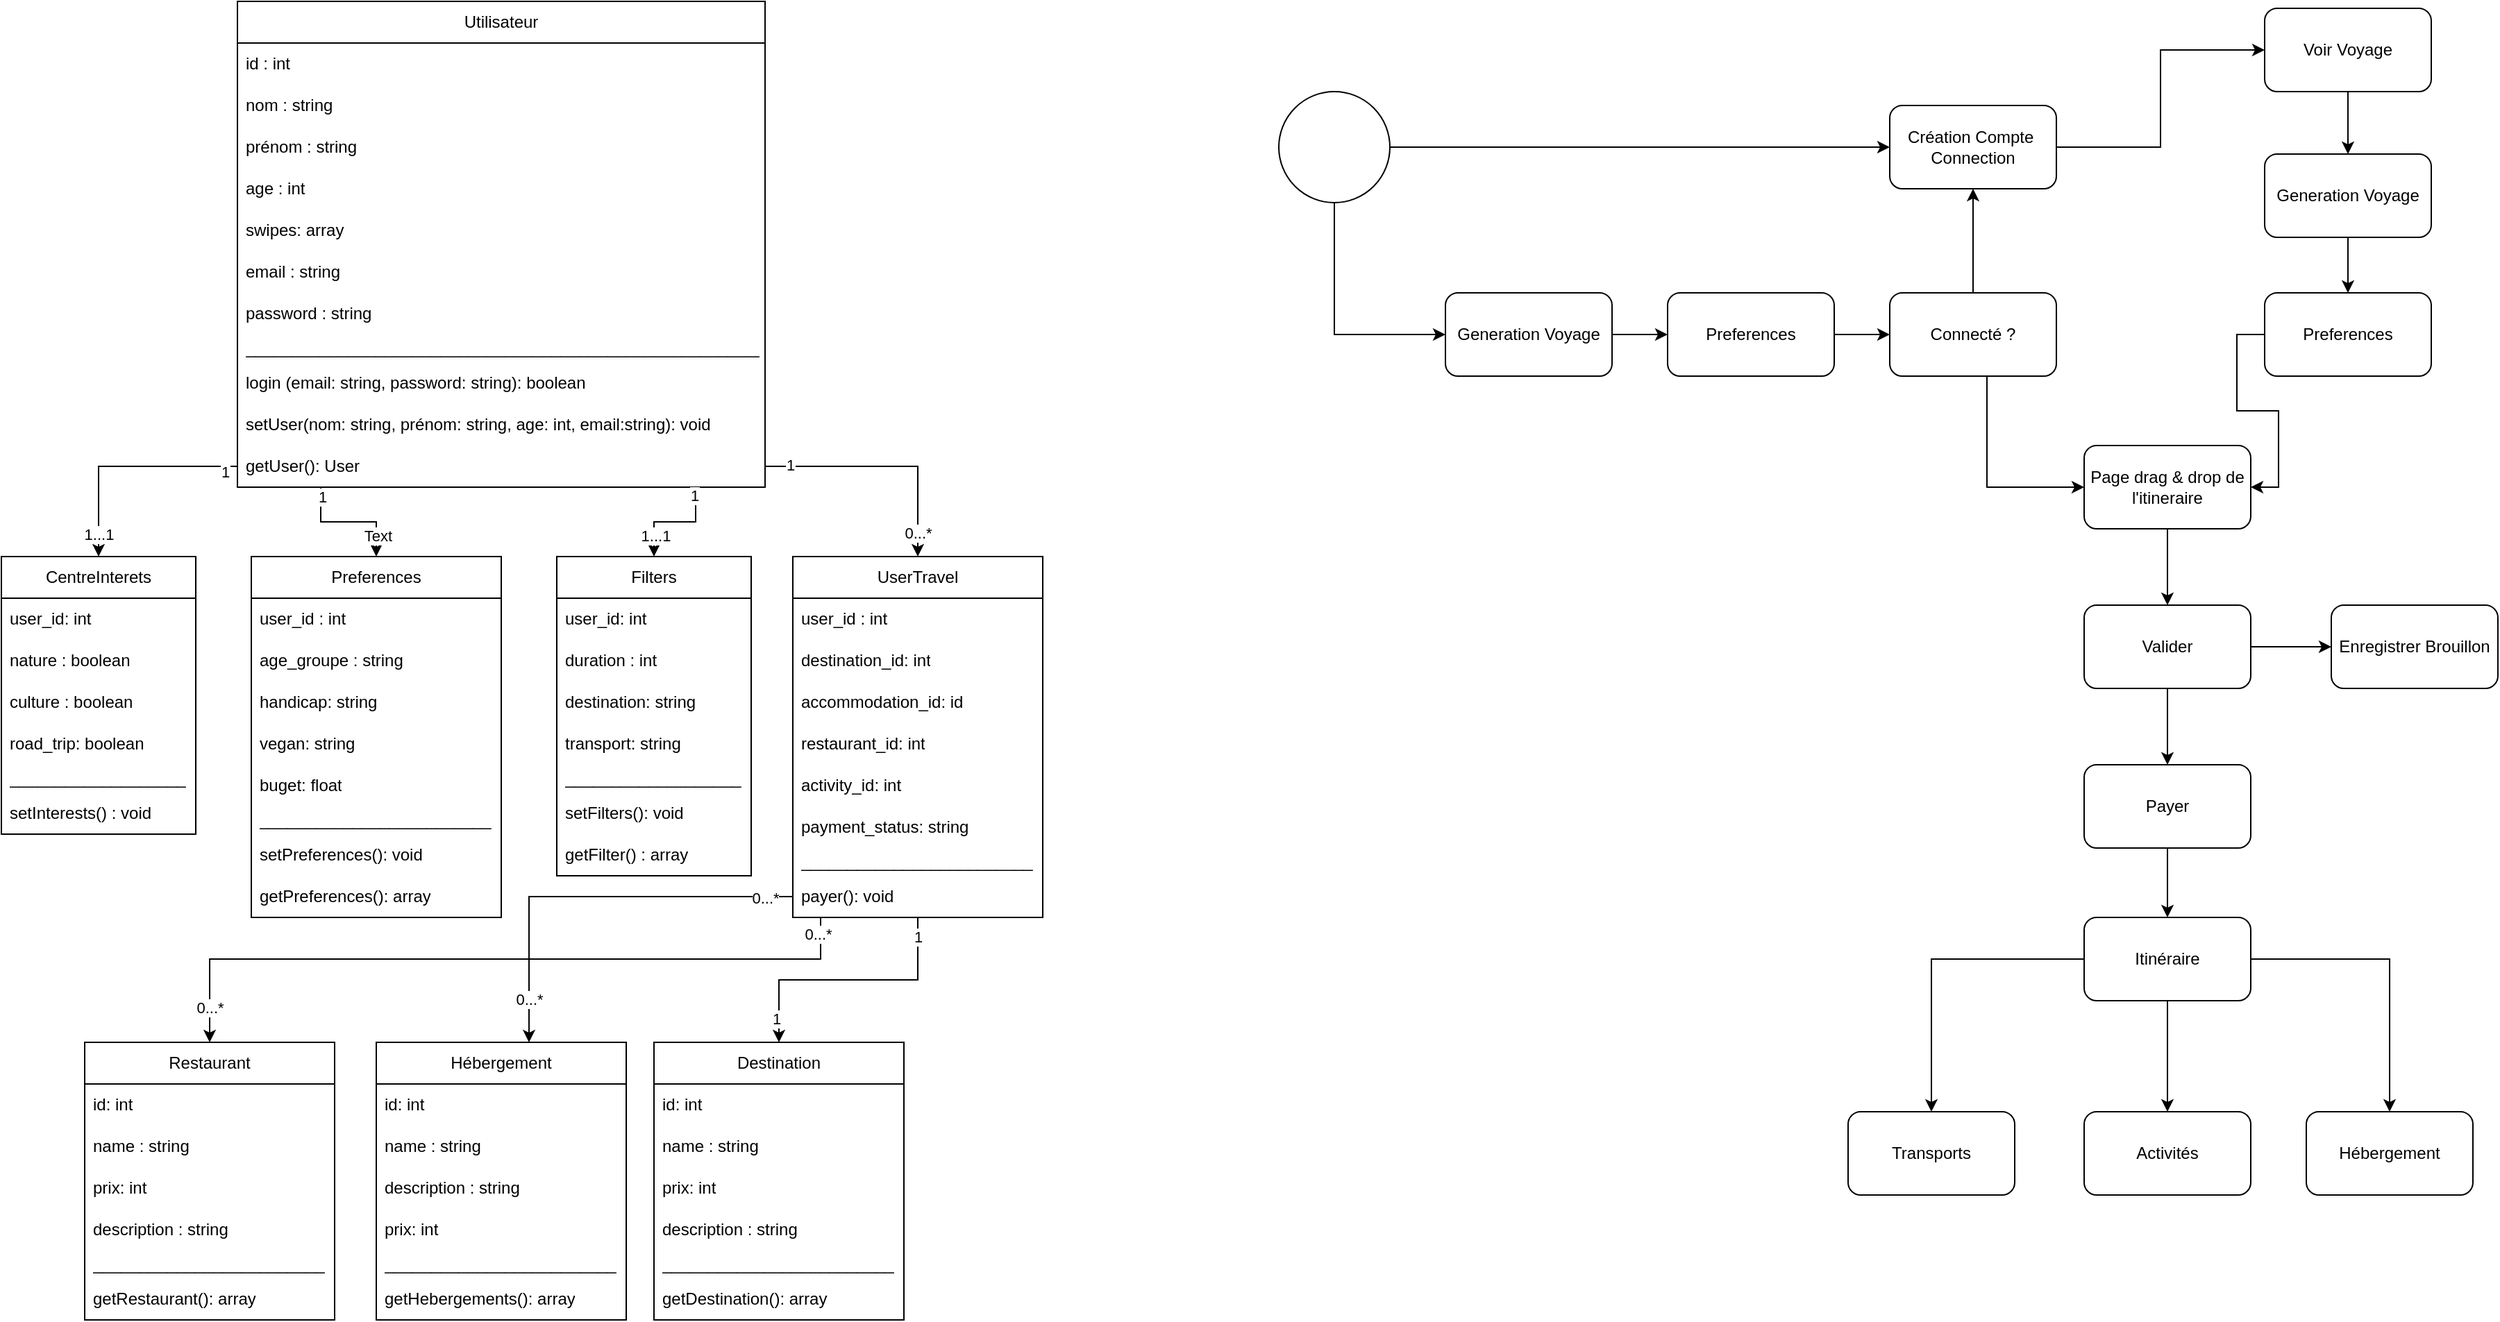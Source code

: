 <mxfile version="24.2.7" type="github">
  <diagram name="Page-1" id="NSXWw4dMk-TTgiilFc9_">
    <mxGraphModel dx="1085" dy="1455" grid="1" gridSize="10" guides="1" tooltips="1" connect="1" arrows="1" fold="1" page="1" pageScale="1" pageWidth="827" pageHeight="1169" math="0" shadow="0">
      <root>
        <mxCell id="0" />
        <mxCell id="1" parent="0" />
        <mxCell id="Ulziz3JBnXMaHyI9gNog-5" value="Utilisateur" style="swimlane;fontStyle=0;childLayout=stackLayout;horizontal=1;startSize=30;horizontalStack=0;resizeParent=1;resizeParentMax=0;resizeLast=0;collapsible=1;marginBottom=0;whiteSpace=wrap;html=1;" vertex="1" parent="1">
          <mxGeometry x="440" y="120" width="380" height="350" as="geometry" />
        </mxCell>
        <mxCell id="Ulziz3JBnXMaHyI9gNog-6" value="id : int" style="text;strokeColor=none;fillColor=none;align=left;verticalAlign=middle;spacingLeft=4;spacingRight=4;overflow=hidden;points=[[0,0.5],[1,0.5]];portConstraint=eastwest;rotatable=0;whiteSpace=wrap;html=1;" vertex="1" parent="Ulziz3JBnXMaHyI9gNog-5">
          <mxGeometry y="30" width="380" height="30" as="geometry" />
        </mxCell>
        <mxCell id="Ulziz3JBnXMaHyI9gNog-7" value="nom : string" style="text;strokeColor=none;fillColor=none;align=left;verticalAlign=middle;spacingLeft=4;spacingRight=4;overflow=hidden;points=[[0,0.5],[1,0.5]];portConstraint=eastwest;rotatable=0;whiteSpace=wrap;html=1;" vertex="1" parent="Ulziz3JBnXMaHyI9gNog-5">
          <mxGeometry y="60" width="380" height="30" as="geometry" />
        </mxCell>
        <mxCell id="Ulziz3JBnXMaHyI9gNog-8" value="prénom : string" style="text;strokeColor=none;fillColor=none;align=left;verticalAlign=middle;spacingLeft=4;spacingRight=4;overflow=hidden;points=[[0,0.5],[1,0.5]];portConstraint=eastwest;rotatable=0;whiteSpace=wrap;html=1;" vertex="1" parent="Ulziz3JBnXMaHyI9gNog-5">
          <mxGeometry y="90" width="380" height="30" as="geometry" />
        </mxCell>
        <mxCell id="Ulziz3JBnXMaHyI9gNog-9" value="age : int" style="text;strokeColor=none;fillColor=none;align=left;verticalAlign=middle;spacingLeft=4;spacingRight=4;overflow=hidden;points=[[0,0.5],[1,0.5]];portConstraint=eastwest;rotatable=0;whiteSpace=wrap;html=1;" vertex="1" parent="Ulziz3JBnXMaHyI9gNog-5">
          <mxGeometry y="120" width="380" height="30" as="geometry" />
        </mxCell>
        <mxCell id="Ulziz3JBnXMaHyI9gNog-73" value="swipes: array" style="text;strokeColor=none;fillColor=none;align=left;verticalAlign=middle;spacingLeft=4;spacingRight=4;overflow=hidden;points=[[0,0.5],[1,0.5]];portConstraint=eastwest;rotatable=0;whiteSpace=wrap;html=1;" vertex="1" parent="Ulziz3JBnXMaHyI9gNog-5">
          <mxGeometry y="150" width="380" height="30" as="geometry" />
        </mxCell>
        <mxCell id="Ulziz3JBnXMaHyI9gNog-10" value="email : string" style="text;strokeColor=none;fillColor=none;align=left;verticalAlign=middle;spacingLeft=4;spacingRight=4;overflow=hidden;points=[[0,0.5],[1,0.5]];portConstraint=eastwest;rotatable=0;whiteSpace=wrap;html=1;" vertex="1" parent="Ulziz3JBnXMaHyI9gNog-5">
          <mxGeometry y="180" width="380" height="30" as="geometry" />
        </mxCell>
        <mxCell id="Ulziz3JBnXMaHyI9gNog-11" value="password : string" style="text;strokeColor=none;fillColor=none;align=left;verticalAlign=middle;spacingLeft=4;spacingRight=4;overflow=hidden;points=[[0,0.5],[1,0.5]];portConstraint=eastwest;rotatable=0;whiteSpace=wrap;html=1;" vertex="1" parent="Ulziz3JBnXMaHyI9gNog-5">
          <mxGeometry y="210" width="380" height="30" as="geometry" />
        </mxCell>
        <mxCell id="Ulziz3JBnXMaHyI9gNog-15" value="________________________________________________________" style="text;strokeColor=none;fillColor=none;align=left;verticalAlign=middle;spacingLeft=4;spacingRight=4;overflow=hidden;points=[[0,0.5],[1,0.5]];portConstraint=eastwest;rotatable=0;whiteSpace=wrap;html=1;" vertex="1" parent="Ulziz3JBnXMaHyI9gNog-5">
          <mxGeometry y="240" width="380" height="20" as="geometry" />
        </mxCell>
        <mxCell id="Ulziz3JBnXMaHyI9gNog-12" value="login (email: string, password: string): boolean" style="text;strokeColor=none;fillColor=none;align=left;verticalAlign=middle;spacingLeft=4;spacingRight=4;overflow=hidden;points=[[0,0.5],[1,0.5]];portConstraint=eastwest;rotatable=0;whiteSpace=wrap;html=1;strokeWidth=3;" vertex="1" parent="Ulziz3JBnXMaHyI9gNog-5">
          <mxGeometry y="260" width="380" height="30" as="geometry" />
        </mxCell>
        <mxCell id="Ulziz3JBnXMaHyI9gNog-13" value="setUser(nom: string, prénom: string, age: int, email:string): void" style="text;strokeColor=none;fillColor=none;align=left;verticalAlign=middle;spacingLeft=4;spacingRight=4;overflow=hidden;points=[[0,0.5],[1,0.5]];portConstraint=eastwest;rotatable=0;whiteSpace=wrap;html=1;" vertex="1" parent="Ulziz3JBnXMaHyI9gNog-5">
          <mxGeometry y="290" width="380" height="30" as="geometry" />
        </mxCell>
        <mxCell id="Ulziz3JBnXMaHyI9gNog-14" value="getUser(): User" style="text;strokeColor=none;fillColor=none;align=left;verticalAlign=middle;spacingLeft=4;spacingRight=4;overflow=hidden;points=[[0,0.5],[1,0.5]];portConstraint=eastwest;rotatable=0;whiteSpace=wrap;html=1;strokeWidth=3;" vertex="1" parent="Ulziz3JBnXMaHyI9gNog-5">
          <mxGeometry y="320" width="380" height="30" as="geometry" />
        </mxCell>
        <mxCell id="Ulziz3JBnXMaHyI9gNog-16" value="CentreInterets" style="swimlane;fontStyle=0;childLayout=stackLayout;horizontal=1;startSize=30;horizontalStack=0;resizeParent=1;resizeParentMax=0;resizeLast=0;collapsible=1;marginBottom=0;whiteSpace=wrap;html=1;" vertex="1" parent="1">
          <mxGeometry x="270" y="520" width="140" height="200" as="geometry" />
        </mxCell>
        <mxCell id="Ulziz3JBnXMaHyI9gNog-17" value="user_id: int" style="text;strokeColor=none;fillColor=none;align=left;verticalAlign=middle;spacingLeft=4;spacingRight=4;overflow=hidden;points=[[0,0.5],[1,0.5]];portConstraint=eastwest;rotatable=0;whiteSpace=wrap;html=1;" vertex="1" parent="Ulziz3JBnXMaHyI9gNog-16">
          <mxGeometry y="30" width="140" height="30" as="geometry" />
        </mxCell>
        <mxCell id="Ulziz3JBnXMaHyI9gNog-18" value="nature : boolean" style="text;strokeColor=none;fillColor=none;align=left;verticalAlign=middle;spacingLeft=4;spacingRight=4;overflow=hidden;points=[[0,0.5],[1,0.5]];portConstraint=eastwest;rotatable=0;whiteSpace=wrap;html=1;" vertex="1" parent="Ulziz3JBnXMaHyI9gNog-16">
          <mxGeometry y="60" width="140" height="30" as="geometry" />
        </mxCell>
        <mxCell id="Ulziz3JBnXMaHyI9gNog-19" value="culture : boolean" style="text;strokeColor=none;fillColor=none;align=left;verticalAlign=middle;spacingLeft=4;spacingRight=4;overflow=hidden;points=[[0,0.5],[1,0.5]];portConstraint=eastwest;rotatable=0;whiteSpace=wrap;html=1;" vertex="1" parent="Ulziz3JBnXMaHyI9gNog-16">
          <mxGeometry y="90" width="140" height="30" as="geometry" />
        </mxCell>
        <mxCell id="Ulziz3JBnXMaHyI9gNog-20" value="road_trip: boolean" style="text;strokeColor=none;fillColor=none;align=left;verticalAlign=middle;spacingLeft=4;spacingRight=4;overflow=hidden;points=[[0,0.5],[1,0.5]];portConstraint=eastwest;rotatable=0;whiteSpace=wrap;html=1;" vertex="1" parent="Ulziz3JBnXMaHyI9gNog-16">
          <mxGeometry y="120" width="140" height="30" as="geometry" />
        </mxCell>
        <mxCell id="Ulziz3JBnXMaHyI9gNog-22" value="___________________" style="text;strokeColor=none;fillColor=none;align=left;verticalAlign=middle;spacingLeft=4;spacingRight=4;overflow=hidden;points=[[0,0.5],[1,0.5]];portConstraint=eastwest;rotatable=0;whiteSpace=wrap;html=1;" vertex="1" parent="Ulziz3JBnXMaHyI9gNog-16">
          <mxGeometry y="150" width="140" height="20" as="geometry" />
        </mxCell>
        <mxCell id="Ulziz3JBnXMaHyI9gNog-21" value="setInterests() : void" style="text;strokeColor=none;fillColor=none;align=left;verticalAlign=middle;spacingLeft=4;spacingRight=4;overflow=hidden;points=[[0,0.5],[1,0.5]];portConstraint=eastwest;rotatable=0;whiteSpace=wrap;html=1;" vertex="1" parent="Ulziz3JBnXMaHyI9gNog-16">
          <mxGeometry y="170" width="140" height="30" as="geometry" />
        </mxCell>
        <mxCell id="Ulziz3JBnXMaHyI9gNog-23" value="Preferences" style="swimlane;fontStyle=0;childLayout=stackLayout;horizontal=1;startSize=30;horizontalStack=0;resizeParent=1;resizeParentMax=0;resizeLast=0;collapsible=1;marginBottom=0;whiteSpace=wrap;html=1;" vertex="1" parent="1">
          <mxGeometry x="450" y="520" width="180" height="260" as="geometry" />
        </mxCell>
        <mxCell id="Ulziz3JBnXMaHyI9gNog-24" value="user_id : int" style="text;strokeColor=none;fillColor=none;align=left;verticalAlign=middle;spacingLeft=4;spacingRight=4;overflow=hidden;points=[[0,0.5],[1,0.5]];portConstraint=eastwest;rotatable=0;whiteSpace=wrap;html=1;" vertex="1" parent="Ulziz3JBnXMaHyI9gNog-23">
          <mxGeometry y="30" width="180" height="30" as="geometry" />
        </mxCell>
        <mxCell id="Ulziz3JBnXMaHyI9gNog-25" value="age_groupe : string" style="text;strokeColor=none;fillColor=none;align=left;verticalAlign=middle;spacingLeft=4;spacingRight=4;overflow=hidden;points=[[0,0.5],[1,0.5]];portConstraint=eastwest;rotatable=0;whiteSpace=wrap;html=1;" vertex="1" parent="Ulziz3JBnXMaHyI9gNog-23">
          <mxGeometry y="60" width="180" height="30" as="geometry" />
        </mxCell>
        <mxCell id="Ulziz3JBnXMaHyI9gNog-26" value="handicap: string" style="text;strokeColor=none;fillColor=none;align=left;verticalAlign=middle;spacingLeft=4;spacingRight=4;overflow=hidden;points=[[0,0.5],[1,0.5]];portConstraint=eastwest;rotatable=0;whiteSpace=wrap;html=1;" vertex="1" parent="Ulziz3JBnXMaHyI9gNog-23">
          <mxGeometry y="90" width="180" height="30" as="geometry" />
        </mxCell>
        <mxCell id="Ulziz3JBnXMaHyI9gNog-27" value="vegan: string" style="text;strokeColor=none;fillColor=none;align=left;verticalAlign=middle;spacingLeft=4;spacingRight=4;overflow=hidden;points=[[0,0.5],[1,0.5]];portConstraint=eastwest;rotatable=0;whiteSpace=wrap;html=1;" vertex="1" parent="Ulziz3JBnXMaHyI9gNog-23">
          <mxGeometry y="120" width="180" height="30" as="geometry" />
        </mxCell>
        <mxCell id="Ulziz3JBnXMaHyI9gNog-28" value="buget: float" style="text;strokeColor=none;fillColor=none;align=left;verticalAlign=middle;spacingLeft=4;spacingRight=4;overflow=hidden;points=[[0,0.5],[1,0.5]];portConstraint=eastwest;rotatable=0;whiteSpace=wrap;html=1;" vertex="1" parent="Ulziz3JBnXMaHyI9gNog-23">
          <mxGeometry y="150" width="180" height="30" as="geometry" />
        </mxCell>
        <mxCell id="Ulziz3JBnXMaHyI9gNog-30" value="_________________________" style="text;strokeColor=none;fillColor=none;align=left;verticalAlign=middle;spacingLeft=4;spacingRight=4;overflow=hidden;points=[[0,0.5],[1,0.5]];portConstraint=eastwest;rotatable=0;whiteSpace=wrap;html=1;" vertex="1" parent="Ulziz3JBnXMaHyI9gNog-23">
          <mxGeometry y="180" width="180" height="20" as="geometry" />
        </mxCell>
        <mxCell id="Ulziz3JBnXMaHyI9gNog-29" value="setPreferences(): void" style="text;strokeColor=none;fillColor=none;align=left;verticalAlign=middle;spacingLeft=4;spacingRight=4;overflow=hidden;points=[[0,0.5],[1,0.5]];portConstraint=eastwest;rotatable=0;whiteSpace=wrap;html=1;" vertex="1" parent="Ulziz3JBnXMaHyI9gNog-23">
          <mxGeometry y="200" width="180" height="30" as="geometry" />
        </mxCell>
        <mxCell id="Ulziz3JBnXMaHyI9gNog-40" value="getPreferences(): array" style="text;strokeColor=none;fillColor=none;align=left;verticalAlign=middle;spacingLeft=4;spacingRight=4;overflow=hidden;points=[[0,0.5],[1,0.5]];portConstraint=eastwest;rotatable=0;whiteSpace=wrap;html=1;" vertex="1" parent="Ulziz3JBnXMaHyI9gNog-23">
          <mxGeometry y="230" width="180" height="30" as="geometry" />
        </mxCell>
        <mxCell id="Ulziz3JBnXMaHyI9gNog-31" value="Filters" style="swimlane;fontStyle=0;childLayout=stackLayout;horizontal=1;startSize=30;horizontalStack=0;resizeParent=1;resizeParentMax=0;resizeLast=0;collapsible=1;marginBottom=0;whiteSpace=wrap;html=1;" vertex="1" parent="1">
          <mxGeometry x="670" y="520" width="140" height="230" as="geometry" />
        </mxCell>
        <mxCell id="Ulziz3JBnXMaHyI9gNog-32" value="user_id: int" style="text;strokeColor=none;fillColor=none;align=left;verticalAlign=middle;spacingLeft=4;spacingRight=4;overflow=hidden;points=[[0,0.5],[1,0.5]];portConstraint=eastwest;rotatable=0;whiteSpace=wrap;html=1;" vertex="1" parent="Ulziz3JBnXMaHyI9gNog-31">
          <mxGeometry y="30" width="140" height="30" as="geometry" />
        </mxCell>
        <mxCell id="Ulziz3JBnXMaHyI9gNog-33" value="duration : int" style="text;strokeColor=none;fillColor=none;align=left;verticalAlign=middle;spacingLeft=4;spacingRight=4;overflow=hidden;points=[[0,0.5],[1,0.5]];portConstraint=eastwest;rotatable=0;whiteSpace=wrap;html=1;" vertex="1" parent="Ulziz3JBnXMaHyI9gNog-31">
          <mxGeometry y="60" width="140" height="30" as="geometry" />
        </mxCell>
        <mxCell id="Ulziz3JBnXMaHyI9gNog-34" value="destination: string" style="text;strokeColor=none;fillColor=none;align=left;verticalAlign=middle;spacingLeft=4;spacingRight=4;overflow=hidden;points=[[0,0.5],[1,0.5]];portConstraint=eastwest;rotatable=0;whiteSpace=wrap;html=1;" vertex="1" parent="Ulziz3JBnXMaHyI9gNog-31">
          <mxGeometry y="90" width="140" height="30" as="geometry" />
        </mxCell>
        <mxCell id="Ulziz3JBnXMaHyI9gNog-35" value="transport: string" style="text;strokeColor=none;fillColor=none;align=left;verticalAlign=middle;spacingLeft=4;spacingRight=4;overflow=hidden;points=[[0,0.5],[1,0.5]];portConstraint=eastwest;rotatable=0;whiteSpace=wrap;html=1;" vertex="1" parent="Ulziz3JBnXMaHyI9gNog-31">
          <mxGeometry y="120" width="140" height="30" as="geometry" />
        </mxCell>
        <mxCell id="Ulziz3JBnXMaHyI9gNog-41" value="___________________" style="text;strokeColor=none;fillColor=none;align=left;verticalAlign=middle;spacingLeft=4;spacingRight=4;overflow=hidden;points=[[0,0.5],[1,0.5]];portConstraint=eastwest;rotatable=0;whiteSpace=wrap;html=1;" vertex="1" parent="Ulziz3JBnXMaHyI9gNog-31">
          <mxGeometry y="150" width="140" height="20" as="geometry" />
        </mxCell>
        <mxCell id="Ulziz3JBnXMaHyI9gNog-36" value="setFilters(): void" style="text;strokeColor=none;fillColor=none;align=left;verticalAlign=middle;spacingLeft=4;spacingRight=4;overflow=hidden;points=[[0,0.5],[1,0.5]];portConstraint=eastwest;rotatable=0;whiteSpace=wrap;html=1;" vertex="1" parent="Ulziz3JBnXMaHyI9gNog-31">
          <mxGeometry y="170" width="140" height="30" as="geometry" />
        </mxCell>
        <mxCell id="Ulziz3JBnXMaHyI9gNog-37" value="getFilter() : array" style="text;strokeColor=none;fillColor=none;align=left;verticalAlign=middle;spacingLeft=4;spacingRight=4;overflow=hidden;points=[[0,0.5],[1,0.5]];portConstraint=eastwest;rotatable=0;whiteSpace=wrap;html=1;" vertex="1" parent="Ulziz3JBnXMaHyI9gNog-31">
          <mxGeometry y="200" width="140" height="30" as="geometry" />
        </mxCell>
        <mxCell id="Ulziz3JBnXMaHyI9gNog-81" style="edgeStyle=orthogonalEdgeStyle;rounded=0;orthogonalLoop=1;jettySize=auto;html=1;" edge="1" parent="1" source="Ulziz3JBnXMaHyI9gNog-42" target="Ulziz3JBnXMaHyI9gNog-67">
          <mxGeometry relative="1" as="geometry" />
        </mxCell>
        <mxCell id="Ulziz3JBnXMaHyI9gNog-96" value="1" style="edgeLabel;html=1;align=center;verticalAlign=middle;resizable=0;points=[];" vertex="1" connectable="0" parent="Ulziz3JBnXMaHyI9gNog-81">
          <mxGeometry x="-0.851" relative="1" as="geometry">
            <mxPoint as="offset" />
          </mxGeometry>
        </mxCell>
        <mxCell id="Ulziz3JBnXMaHyI9gNog-97" value="1" style="edgeLabel;html=1;align=center;verticalAlign=middle;resizable=0;points=[];" vertex="1" connectable="0" parent="Ulziz3JBnXMaHyI9gNog-81">
          <mxGeometry x="0.821" y="-2" relative="1" as="geometry">
            <mxPoint as="offset" />
          </mxGeometry>
        </mxCell>
        <mxCell id="Ulziz3JBnXMaHyI9gNog-42" value="UserTravel" style="swimlane;fontStyle=0;childLayout=stackLayout;horizontal=1;startSize=30;horizontalStack=0;resizeParent=1;resizeParentMax=0;resizeLast=0;collapsible=1;marginBottom=0;whiteSpace=wrap;html=1;" vertex="1" parent="1">
          <mxGeometry x="840" y="520" width="180" height="260" as="geometry" />
        </mxCell>
        <mxCell id="Ulziz3JBnXMaHyI9gNog-43" value="user_id : int" style="text;strokeColor=none;fillColor=none;align=left;verticalAlign=middle;spacingLeft=4;spacingRight=4;overflow=hidden;points=[[0,0.5],[1,0.5]];portConstraint=eastwest;rotatable=0;whiteSpace=wrap;html=1;" vertex="1" parent="Ulziz3JBnXMaHyI9gNog-42">
          <mxGeometry y="30" width="180" height="30" as="geometry" />
        </mxCell>
        <mxCell id="Ulziz3JBnXMaHyI9gNog-44" value="destination_id: int" style="text;strokeColor=none;fillColor=none;align=left;verticalAlign=middle;spacingLeft=4;spacingRight=4;overflow=hidden;points=[[0,0.5],[1,0.5]];portConstraint=eastwest;rotatable=0;whiteSpace=wrap;html=1;" vertex="1" parent="Ulziz3JBnXMaHyI9gNog-42">
          <mxGeometry y="60" width="180" height="30" as="geometry" />
        </mxCell>
        <mxCell id="Ulziz3JBnXMaHyI9gNog-45" value="accommodation_id: id" style="text;strokeColor=none;fillColor=none;align=left;verticalAlign=middle;spacingLeft=4;spacingRight=4;overflow=hidden;points=[[0,0.5],[1,0.5]];portConstraint=eastwest;rotatable=0;whiteSpace=wrap;html=1;" vertex="1" parent="Ulziz3JBnXMaHyI9gNog-42">
          <mxGeometry y="90" width="180" height="30" as="geometry" />
        </mxCell>
        <mxCell id="Ulziz3JBnXMaHyI9gNog-46" value="restaurant_id: int" style="text;strokeColor=none;fillColor=none;align=left;verticalAlign=middle;spacingLeft=4;spacingRight=4;overflow=hidden;points=[[0,0.5],[1,0.5]];portConstraint=eastwest;rotatable=0;whiteSpace=wrap;html=1;" vertex="1" parent="Ulziz3JBnXMaHyI9gNog-42">
          <mxGeometry y="120" width="180" height="30" as="geometry" />
        </mxCell>
        <mxCell id="Ulziz3JBnXMaHyI9gNog-47" value="activity_id: int" style="text;strokeColor=none;fillColor=none;align=left;verticalAlign=middle;spacingLeft=4;spacingRight=4;overflow=hidden;points=[[0,0.5],[1,0.5]];portConstraint=eastwest;rotatable=0;whiteSpace=wrap;html=1;" vertex="1" parent="Ulziz3JBnXMaHyI9gNog-42">
          <mxGeometry y="150" width="180" height="30" as="geometry" />
        </mxCell>
        <mxCell id="Ulziz3JBnXMaHyI9gNog-51" value="payment_status: string" style="text;strokeColor=none;fillColor=none;align=left;verticalAlign=middle;spacingLeft=4;spacingRight=4;overflow=hidden;points=[[0,0.5],[1,0.5]];portConstraint=eastwest;rotatable=0;whiteSpace=wrap;html=1;" vertex="1" parent="Ulziz3JBnXMaHyI9gNog-42">
          <mxGeometry y="180" width="180" height="30" as="geometry" />
        </mxCell>
        <mxCell id="Ulziz3JBnXMaHyI9gNog-48" value="_________________________" style="text;strokeColor=none;fillColor=none;align=left;verticalAlign=middle;spacingLeft=4;spacingRight=4;overflow=hidden;points=[[0,0.5],[1,0.5]];portConstraint=eastwest;rotatable=0;whiteSpace=wrap;html=1;" vertex="1" parent="Ulziz3JBnXMaHyI9gNog-42">
          <mxGeometry y="210" width="180" height="20" as="geometry" />
        </mxCell>
        <mxCell id="Ulziz3JBnXMaHyI9gNog-49" value="payer(): void" style="text;strokeColor=none;fillColor=none;align=left;verticalAlign=middle;spacingLeft=4;spacingRight=4;overflow=hidden;points=[[0,0.5],[1,0.5]];portConstraint=eastwest;rotatable=0;whiteSpace=wrap;html=1;" vertex="1" parent="Ulziz3JBnXMaHyI9gNog-42">
          <mxGeometry y="230" width="180" height="30" as="geometry" />
        </mxCell>
        <mxCell id="Ulziz3JBnXMaHyI9gNog-52" value="Restaurant" style="swimlane;fontStyle=0;childLayout=stackLayout;horizontal=1;startSize=30;horizontalStack=0;resizeParent=1;resizeParentMax=0;resizeLast=0;collapsible=1;marginBottom=0;whiteSpace=wrap;html=1;" vertex="1" parent="1">
          <mxGeometry x="330" y="870" width="180" height="200" as="geometry" />
        </mxCell>
        <mxCell id="Ulziz3JBnXMaHyI9gNog-53" value="id: int" style="text;strokeColor=none;fillColor=none;align=left;verticalAlign=middle;spacingLeft=4;spacingRight=4;overflow=hidden;points=[[0,0.5],[1,0.5]];portConstraint=eastwest;rotatable=0;whiteSpace=wrap;html=1;" vertex="1" parent="Ulziz3JBnXMaHyI9gNog-52">
          <mxGeometry y="30" width="180" height="30" as="geometry" />
        </mxCell>
        <mxCell id="Ulziz3JBnXMaHyI9gNog-54" value="name : string" style="text;strokeColor=none;fillColor=none;align=left;verticalAlign=middle;spacingLeft=4;spacingRight=4;overflow=hidden;points=[[0,0.5],[1,0.5]];portConstraint=eastwest;rotatable=0;whiteSpace=wrap;html=1;" vertex="1" parent="Ulziz3JBnXMaHyI9gNog-52">
          <mxGeometry y="60" width="180" height="30" as="geometry" />
        </mxCell>
        <mxCell id="Ulziz3JBnXMaHyI9gNog-74" value="prix: int" style="text;strokeColor=none;fillColor=none;align=left;verticalAlign=middle;spacingLeft=4;spacingRight=4;overflow=hidden;points=[[0,0.5],[1,0.5]];portConstraint=eastwest;rotatable=0;whiteSpace=wrap;html=1;" vertex="1" parent="Ulziz3JBnXMaHyI9gNog-52">
          <mxGeometry y="90" width="180" height="30" as="geometry" />
        </mxCell>
        <mxCell id="Ulziz3JBnXMaHyI9gNog-55" value="description : string" style="text;strokeColor=none;fillColor=none;align=left;verticalAlign=middle;spacingLeft=4;spacingRight=4;overflow=hidden;points=[[0,0.5],[1,0.5]];portConstraint=eastwest;rotatable=0;whiteSpace=wrap;html=1;" vertex="1" parent="Ulziz3JBnXMaHyI9gNog-52">
          <mxGeometry y="120" width="180" height="30" as="geometry" />
        </mxCell>
        <mxCell id="Ulziz3JBnXMaHyI9gNog-59" value="_________________________" style="text;strokeColor=none;fillColor=none;align=left;verticalAlign=middle;spacingLeft=4;spacingRight=4;overflow=hidden;points=[[0,0.5],[1,0.5]];portConstraint=eastwest;rotatable=0;whiteSpace=wrap;html=1;" vertex="1" parent="Ulziz3JBnXMaHyI9gNog-52">
          <mxGeometry y="150" width="180" height="20" as="geometry" />
        </mxCell>
        <mxCell id="Ulziz3JBnXMaHyI9gNog-60" value="getRestaurant(): array" style="text;strokeColor=none;fillColor=none;align=left;verticalAlign=middle;spacingLeft=4;spacingRight=4;overflow=hidden;points=[[0,0.5],[1,0.5]];portConstraint=eastwest;rotatable=0;whiteSpace=wrap;html=1;" vertex="1" parent="Ulziz3JBnXMaHyI9gNog-52">
          <mxGeometry y="170" width="180" height="30" as="geometry" />
        </mxCell>
        <mxCell id="Ulziz3JBnXMaHyI9gNog-61" value="Hébergement" style="swimlane;fontStyle=0;childLayout=stackLayout;horizontal=1;startSize=30;horizontalStack=0;resizeParent=1;resizeParentMax=0;resizeLast=0;collapsible=1;marginBottom=0;whiteSpace=wrap;html=1;" vertex="1" parent="1">
          <mxGeometry x="540" y="870" width="180" height="200" as="geometry" />
        </mxCell>
        <mxCell id="Ulziz3JBnXMaHyI9gNog-62" value="id: int" style="text;strokeColor=none;fillColor=none;align=left;verticalAlign=middle;spacingLeft=4;spacingRight=4;overflow=hidden;points=[[0,0.5],[1,0.5]];portConstraint=eastwest;rotatable=0;whiteSpace=wrap;html=1;" vertex="1" parent="Ulziz3JBnXMaHyI9gNog-61">
          <mxGeometry y="30" width="180" height="30" as="geometry" />
        </mxCell>
        <mxCell id="Ulziz3JBnXMaHyI9gNog-63" value="name : string" style="text;strokeColor=none;fillColor=none;align=left;verticalAlign=middle;spacingLeft=4;spacingRight=4;overflow=hidden;points=[[0,0.5],[1,0.5]];portConstraint=eastwest;rotatable=0;whiteSpace=wrap;html=1;" vertex="1" parent="Ulziz3JBnXMaHyI9gNog-61">
          <mxGeometry y="60" width="180" height="30" as="geometry" />
        </mxCell>
        <mxCell id="Ulziz3JBnXMaHyI9gNog-64" value="description : string" style="text;strokeColor=none;fillColor=none;align=left;verticalAlign=middle;spacingLeft=4;spacingRight=4;overflow=hidden;points=[[0,0.5],[1,0.5]];portConstraint=eastwest;rotatable=0;whiteSpace=wrap;html=1;" vertex="1" parent="Ulziz3JBnXMaHyI9gNog-61">
          <mxGeometry y="90" width="180" height="30" as="geometry" />
        </mxCell>
        <mxCell id="Ulziz3JBnXMaHyI9gNog-75" value="prix: int" style="text;strokeColor=none;fillColor=none;align=left;verticalAlign=middle;spacingLeft=4;spacingRight=4;overflow=hidden;points=[[0,0.5],[1,0.5]];portConstraint=eastwest;rotatable=0;whiteSpace=wrap;html=1;" vertex="1" parent="Ulziz3JBnXMaHyI9gNog-61">
          <mxGeometry y="120" width="180" height="30" as="geometry" />
        </mxCell>
        <mxCell id="Ulziz3JBnXMaHyI9gNog-65" value="_________________________" style="text;strokeColor=none;fillColor=none;align=left;verticalAlign=middle;spacingLeft=4;spacingRight=4;overflow=hidden;points=[[0,0.5],[1,0.5]];portConstraint=eastwest;rotatable=0;whiteSpace=wrap;html=1;" vertex="1" parent="Ulziz3JBnXMaHyI9gNog-61">
          <mxGeometry y="150" width="180" height="20" as="geometry" />
        </mxCell>
        <mxCell id="Ulziz3JBnXMaHyI9gNog-66" value="getHebergements(): array" style="text;strokeColor=none;fillColor=none;align=left;verticalAlign=middle;spacingLeft=4;spacingRight=4;overflow=hidden;points=[[0,0.5],[1,0.5]];portConstraint=eastwest;rotatable=0;whiteSpace=wrap;html=1;" vertex="1" parent="Ulziz3JBnXMaHyI9gNog-61">
          <mxGeometry y="170" width="180" height="30" as="geometry" />
        </mxCell>
        <mxCell id="Ulziz3JBnXMaHyI9gNog-67" value="Destination" style="swimlane;fontStyle=0;childLayout=stackLayout;horizontal=1;startSize=30;horizontalStack=0;resizeParent=1;resizeParentMax=0;resizeLast=0;collapsible=1;marginBottom=0;whiteSpace=wrap;html=1;" vertex="1" parent="1">
          <mxGeometry x="740" y="870" width="180" height="200" as="geometry" />
        </mxCell>
        <mxCell id="Ulziz3JBnXMaHyI9gNog-68" value="id: int" style="text;strokeColor=none;fillColor=none;align=left;verticalAlign=middle;spacingLeft=4;spacingRight=4;overflow=hidden;points=[[0,0.5],[1,0.5]];portConstraint=eastwest;rotatable=0;whiteSpace=wrap;html=1;" vertex="1" parent="Ulziz3JBnXMaHyI9gNog-67">
          <mxGeometry y="30" width="180" height="30" as="geometry" />
        </mxCell>
        <mxCell id="Ulziz3JBnXMaHyI9gNog-69" value="name : string" style="text;strokeColor=none;fillColor=none;align=left;verticalAlign=middle;spacingLeft=4;spacingRight=4;overflow=hidden;points=[[0,0.5],[1,0.5]];portConstraint=eastwest;rotatable=0;whiteSpace=wrap;html=1;" vertex="1" parent="Ulziz3JBnXMaHyI9gNog-67">
          <mxGeometry y="60" width="180" height="30" as="geometry" />
        </mxCell>
        <mxCell id="Ulziz3JBnXMaHyI9gNog-76" value="prix: int" style="text;strokeColor=none;fillColor=none;align=left;verticalAlign=middle;spacingLeft=4;spacingRight=4;overflow=hidden;points=[[0,0.5],[1,0.5]];portConstraint=eastwest;rotatable=0;whiteSpace=wrap;html=1;" vertex="1" parent="Ulziz3JBnXMaHyI9gNog-67">
          <mxGeometry y="90" width="180" height="30" as="geometry" />
        </mxCell>
        <mxCell id="Ulziz3JBnXMaHyI9gNog-70" value="description : string" style="text;strokeColor=none;fillColor=none;align=left;verticalAlign=middle;spacingLeft=4;spacingRight=4;overflow=hidden;points=[[0,0.5],[1,0.5]];portConstraint=eastwest;rotatable=0;whiteSpace=wrap;html=1;" vertex="1" parent="Ulziz3JBnXMaHyI9gNog-67">
          <mxGeometry y="120" width="180" height="30" as="geometry" />
        </mxCell>
        <mxCell id="Ulziz3JBnXMaHyI9gNog-71" value="_________________________" style="text;strokeColor=none;fillColor=none;align=left;verticalAlign=middle;spacingLeft=4;spacingRight=4;overflow=hidden;points=[[0,0.5],[1,0.5]];portConstraint=eastwest;rotatable=0;whiteSpace=wrap;html=1;" vertex="1" parent="Ulziz3JBnXMaHyI9gNog-67">
          <mxGeometry y="150" width="180" height="20" as="geometry" />
        </mxCell>
        <mxCell id="Ulziz3JBnXMaHyI9gNog-72" value="getDestination(): array" style="text;strokeColor=none;fillColor=none;align=left;verticalAlign=middle;spacingLeft=4;spacingRight=4;overflow=hidden;points=[[0,0.5],[1,0.5]];portConstraint=eastwest;rotatable=0;whiteSpace=wrap;html=1;" vertex="1" parent="Ulziz3JBnXMaHyI9gNog-67">
          <mxGeometry y="170" width="180" height="30" as="geometry" />
        </mxCell>
        <mxCell id="Ulziz3JBnXMaHyI9gNog-77" style="edgeStyle=orthogonalEdgeStyle;rounded=0;orthogonalLoop=1;jettySize=auto;html=1;" edge="1" parent="1" source="Ulziz3JBnXMaHyI9gNog-14" target="Ulziz3JBnXMaHyI9gNog-16">
          <mxGeometry relative="1" as="geometry" />
        </mxCell>
        <mxCell id="Ulziz3JBnXMaHyI9gNog-85" value="1...1" style="edgeLabel;html=1;align=center;verticalAlign=middle;resizable=0;points=[];" vertex="1" connectable="0" parent="Ulziz3JBnXMaHyI9gNog-77">
          <mxGeometry x="0.801" relative="1" as="geometry">
            <mxPoint as="offset" />
          </mxGeometry>
        </mxCell>
        <mxCell id="Ulziz3JBnXMaHyI9gNog-87" value="1" style="edgeLabel;html=1;align=center;verticalAlign=middle;resizable=0;points=[];" vertex="1" connectable="0" parent="Ulziz3JBnXMaHyI9gNog-77">
          <mxGeometry x="-0.884" y="4" relative="1" as="geometry">
            <mxPoint as="offset" />
          </mxGeometry>
        </mxCell>
        <mxCell id="Ulziz3JBnXMaHyI9gNog-78" style="edgeStyle=orthogonalEdgeStyle;rounded=0;orthogonalLoop=1;jettySize=auto;html=1;" edge="1" parent="1" source="Ulziz3JBnXMaHyI9gNog-14" target="Ulziz3JBnXMaHyI9gNog-23">
          <mxGeometry relative="1" as="geometry">
            <Array as="points">
              <mxPoint x="500" y="495" />
              <mxPoint x="540" y="495" />
            </Array>
          </mxGeometry>
        </mxCell>
        <mxCell id="Ulziz3JBnXMaHyI9gNog-88" value="1" style="edgeLabel;html=1;align=center;verticalAlign=middle;resizable=0;points=[];" vertex="1" connectable="0" parent="Ulziz3JBnXMaHyI9gNog-78">
          <mxGeometry x="-0.829" y="1" relative="1" as="geometry">
            <mxPoint y="-1" as="offset" />
          </mxGeometry>
        </mxCell>
        <mxCell id="Ulziz3JBnXMaHyI9gNog-93" value="Text" style="edgeLabel;html=1;align=center;verticalAlign=middle;resizable=0;points=[];" vertex="1" connectable="0" parent="Ulziz3JBnXMaHyI9gNog-78">
          <mxGeometry x="0.688" y="1" relative="1" as="geometry">
            <mxPoint y="-1" as="offset" />
          </mxGeometry>
        </mxCell>
        <mxCell id="Ulziz3JBnXMaHyI9gNog-79" style="edgeStyle=orthogonalEdgeStyle;rounded=0;orthogonalLoop=1;jettySize=auto;html=1;" edge="1" parent="1" source="Ulziz3JBnXMaHyI9gNog-14" target="Ulziz3JBnXMaHyI9gNog-42">
          <mxGeometry relative="1" as="geometry" />
        </mxCell>
        <mxCell id="Ulziz3JBnXMaHyI9gNog-92" value="1" style="edgeLabel;html=1;align=center;verticalAlign=middle;resizable=0;points=[];" vertex="1" connectable="0" parent="Ulziz3JBnXMaHyI9gNog-79">
          <mxGeometry x="-0.8" y="1" relative="1" as="geometry">
            <mxPoint as="offset" />
          </mxGeometry>
        </mxCell>
        <mxCell id="Ulziz3JBnXMaHyI9gNog-95" value="0...*" style="edgeLabel;html=1;align=center;verticalAlign=middle;resizable=0;points=[];" vertex="1" connectable="0" parent="Ulziz3JBnXMaHyI9gNog-79">
          <mxGeometry x="0.799" relative="1" as="geometry">
            <mxPoint as="offset" />
          </mxGeometry>
        </mxCell>
        <mxCell id="Ulziz3JBnXMaHyI9gNog-80" style="edgeStyle=orthogonalEdgeStyle;rounded=0;orthogonalLoop=1;jettySize=auto;html=1;entryX=0.5;entryY=0;entryDx=0;entryDy=0;" edge="1" parent="1" source="Ulziz3JBnXMaHyI9gNog-14" target="Ulziz3JBnXMaHyI9gNog-31">
          <mxGeometry relative="1" as="geometry">
            <Array as="points">
              <mxPoint x="770" y="495" />
              <mxPoint x="740" y="495" />
            </Array>
          </mxGeometry>
        </mxCell>
        <mxCell id="Ulziz3JBnXMaHyI9gNog-89" value="1" style="edgeLabel;html=1;align=center;verticalAlign=middle;resizable=0;points=[];" vertex="1" connectable="0" parent="Ulziz3JBnXMaHyI9gNog-80">
          <mxGeometry x="-0.837" y="-1" relative="1" as="geometry">
            <mxPoint y="-1" as="offset" />
          </mxGeometry>
        </mxCell>
        <mxCell id="Ulziz3JBnXMaHyI9gNog-94" value="1...1" style="edgeLabel;html=1;align=center;verticalAlign=middle;resizable=0;points=[];" vertex="1" connectable="0" parent="Ulziz3JBnXMaHyI9gNog-80">
          <mxGeometry x="0.619" y="1" relative="1" as="geometry">
            <mxPoint as="offset" />
          </mxGeometry>
        </mxCell>
        <mxCell id="Ulziz3JBnXMaHyI9gNog-82" style="edgeStyle=orthogonalEdgeStyle;rounded=0;orthogonalLoop=1;jettySize=auto;html=1;" edge="1" parent="1" target="Ulziz3JBnXMaHyI9gNog-61">
          <mxGeometry relative="1" as="geometry">
            <mxPoint x="840" y="765" as="sourcePoint" />
            <Array as="points">
              <mxPoint x="650" y="765" />
            </Array>
          </mxGeometry>
        </mxCell>
        <mxCell id="Ulziz3JBnXMaHyI9gNog-100" value="0...*" style="edgeLabel;html=1;align=center;verticalAlign=middle;resizable=0;points=[];" vertex="1" connectable="0" parent="Ulziz3JBnXMaHyI9gNog-82">
          <mxGeometry x="0.789" relative="1" as="geometry">
            <mxPoint as="offset" />
          </mxGeometry>
        </mxCell>
        <mxCell id="Ulziz3JBnXMaHyI9gNog-102" value="0...*" style="edgeLabel;html=1;align=center;verticalAlign=middle;resizable=0;points=[];" vertex="1" connectable="0" parent="Ulziz3JBnXMaHyI9gNog-82">
          <mxGeometry x="-0.864" y="1" relative="1" as="geometry">
            <mxPoint as="offset" />
          </mxGeometry>
        </mxCell>
        <mxCell id="Ulziz3JBnXMaHyI9gNog-83" style="edgeStyle=orthogonalEdgeStyle;rounded=0;orthogonalLoop=1;jettySize=auto;html=1;entryX=0.5;entryY=0;entryDx=0;entryDy=0;" edge="1" parent="1" source="Ulziz3JBnXMaHyI9gNog-49" target="Ulziz3JBnXMaHyI9gNog-52">
          <mxGeometry relative="1" as="geometry">
            <Array as="points">
              <mxPoint x="860" y="810" />
              <mxPoint x="420" y="810" />
            </Array>
          </mxGeometry>
        </mxCell>
        <mxCell id="Ulziz3JBnXMaHyI9gNog-98" value="0...*" style="edgeLabel;html=1;align=center;verticalAlign=middle;resizable=0;points=[];" vertex="1" connectable="0" parent="Ulziz3JBnXMaHyI9gNog-83">
          <mxGeometry x="-0.955" y="-2" relative="1" as="geometry">
            <mxPoint as="offset" />
          </mxGeometry>
        </mxCell>
        <mxCell id="Ulziz3JBnXMaHyI9gNog-99" value="0...*" style="edgeLabel;html=1;align=center;verticalAlign=middle;resizable=0;points=[];" vertex="1" connectable="0" parent="Ulziz3JBnXMaHyI9gNog-83">
          <mxGeometry x="0.905" relative="1" as="geometry">
            <mxPoint as="offset" />
          </mxGeometry>
        </mxCell>
        <mxCell id="Ulziz3JBnXMaHyI9gNog-119" style="edgeStyle=orthogonalEdgeStyle;rounded=0;orthogonalLoop=1;jettySize=auto;html=1;entryX=0;entryY=0.5;entryDx=0;entryDy=0;" edge="1" parent="1" source="Ulziz3JBnXMaHyI9gNog-103" target="Ulziz3JBnXMaHyI9gNog-104">
          <mxGeometry relative="1" as="geometry" />
        </mxCell>
        <mxCell id="Ulziz3JBnXMaHyI9gNog-120" style="edgeStyle=orthogonalEdgeStyle;rounded=0;orthogonalLoop=1;jettySize=auto;html=1;entryX=0;entryY=0.5;entryDx=0;entryDy=0;" edge="1" parent="1" source="Ulziz3JBnXMaHyI9gNog-103" target="Ulziz3JBnXMaHyI9gNog-112">
          <mxGeometry relative="1" as="geometry">
            <Array as="points">
              <mxPoint x="1230" y="360" />
            </Array>
          </mxGeometry>
        </mxCell>
        <mxCell id="Ulziz3JBnXMaHyI9gNog-103" value="" style="ellipse;whiteSpace=wrap;html=1;aspect=fixed;" vertex="1" parent="1">
          <mxGeometry x="1190" y="185" width="80" height="80" as="geometry" />
        </mxCell>
        <mxCell id="Ulziz3JBnXMaHyI9gNog-126" style="edgeStyle=orthogonalEdgeStyle;rounded=0;orthogonalLoop=1;jettySize=auto;html=1;entryX=0;entryY=0.5;entryDx=0;entryDy=0;" edge="1" parent="1" source="Ulziz3JBnXMaHyI9gNog-104" target="Ulziz3JBnXMaHyI9gNog-105">
          <mxGeometry relative="1" as="geometry" />
        </mxCell>
        <mxCell id="Ulziz3JBnXMaHyI9gNog-104" value="Création Compte&amp;nbsp;&lt;div&gt;Connection&lt;/div&gt;" style="rounded=1;whiteSpace=wrap;html=1;" vertex="1" parent="1">
          <mxGeometry x="1630" y="195" width="120" height="60" as="geometry" />
        </mxCell>
        <mxCell id="Ulziz3JBnXMaHyI9gNog-128" style="edgeStyle=orthogonalEdgeStyle;rounded=0;orthogonalLoop=1;jettySize=auto;html=1;" edge="1" parent="1" source="Ulziz3JBnXMaHyI9gNog-105" target="Ulziz3JBnXMaHyI9gNog-106">
          <mxGeometry relative="1" as="geometry" />
        </mxCell>
        <mxCell id="Ulziz3JBnXMaHyI9gNog-105" value="Voir Voyage" style="rounded=1;whiteSpace=wrap;html=1;" vertex="1" parent="1">
          <mxGeometry x="1900" y="125" width="120" height="60" as="geometry" />
        </mxCell>
        <mxCell id="Ulziz3JBnXMaHyI9gNog-129" style="edgeStyle=orthogonalEdgeStyle;rounded=0;orthogonalLoop=1;jettySize=auto;html=1;entryX=0.5;entryY=0;entryDx=0;entryDy=0;" edge="1" parent="1" source="Ulziz3JBnXMaHyI9gNog-106" target="Ulziz3JBnXMaHyI9gNog-107">
          <mxGeometry relative="1" as="geometry" />
        </mxCell>
        <mxCell id="Ulziz3JBnXMaHyI9gNog-106" value="Generation Voyage" style="rounded=1;whiteSpace=wrap;html=1;" vertex="1" parent="1">
          <mxGeometry x="1900" y="230" width="120" height="60" as="geometry" />
        </mxCell>
        <mxCell id="Ulziz3JBnXMaHyI9gNog-130" style="edgeStyle=orthogonalEdgeStyle;rounded=0;orthogonalLoop=1;jettySize=auto;html=1;entryX=1;entryY=0.5;entryDx=0;entryDy=0;" edge="1" parent="1" source="Ulziz3JBnXMaHyI9gNog-107" target="Ulziz3JBnXMaHyI9gNog-108">
          <mxGeometry relative="1" as="geometry" />
        </mxCell>
        <mxCell id="Ulziz3JBnXMaHyI9gNog-107" value="Preferences" style="rounded=1;whiteSpace=wrap;html=1;" vertex="1" parent="1">
          <mxGeometry x="1900" y="330" width="120" height="60" as="geometry" />
        </mxCell>
        <mxCell id="Ulziz3JBnXMaHyI9gNog-131" style="edgeStyle=orthogonalEdgeStyle;rounded=0;orthogonalLoop=1;jettySize=auto;html=1;" edge="1" parent="1" source="Ulziz3JBnXMaHyI9gNog-108" target="Ulziz3JBnXMaHyI9gNog-109">
          <mxGeometry relative="1" as="geometry" />
        </mxCell>
        <mxCell id="Ulziz3JBnXMaHyI9gNog-108" value="Page drag &amp;amp; drop de l&#39;itineraire" style="rounded=1;whiteSpace=wrap;html=1;" vertex="1" parent="1">
          <mxGeometry x="1770" y="440" width="120" height="60" as="geometry" />
        </mxCell>
        <mxCell id="Ulziz3JBnXMaHyI9gNog-132" style="edgeStyle=orthogonalEdgeStyle;rounded=0;orthogonalLoop=1;jettySize=auto;html=1;entryX=0;entryY=0.5;entryDx=0;entryDy=0;" edge="1" parent="1" source="Ulziz3JBnXMaHyI9gNog-109" target="Ulziz3JBnXMaHyI9gNog-115">
          <mxGeometry relative="1" as="geometry" />
        </mxCell>
        <mxCell id="Ulziz3JBnXMaHyI9gNog-133" style="edgeStyle=orthogonalEdgeStyle;rounded=0;orthogonalLoop=1;jettySize=auto;html=1;entryX=0.5;entryY=0;entryDx=0;entryDy=0;" edge="1" parent="1" source="Ulziz3JBnXMaHyI9gNog-109" target="Ulziz3JBnXMaHyI9gNog-113">
          <mxGeometry relative="1" as="geometry" />
        </mxCell>
        <mxCell id="Ulziz3JBnXMaHyI9gNog-109" value="Valider" style="rounded=1;whiteSpace=wrap;html=1;" vertex="1" parent="1">
          <mxGeometry x="1770" y="555" width="120" height="60" as="geometry" />
        </mxCell>
        <mxCell id="Ulziz3JBnXMaHyI9gNog-124" style="edgeStyle=orthogonalEdgeStyle;rounded=0;orthogonalLoop=1;jettySize=auto;html=1;entryX=0.5;entryY=1;entryDx=0;entryDy=0;" edge="1" parent="1" source="Ulziz3JBnXMaHyI9gNog-110" target="Ulziz3JBnXMaHyI9gNog-104">
          <mxGeometry relative="1" as="geometry" />
        </mxCell>
        <mxCell id="Ulziz3JBnXMaHyI9gNog-125" style="edgeStyle=orthogonalEdgeStyle;rounded=0;orthogonalLoop=1;jettySize=auto;html=1;entryX=0;entryY=0.5;entryDx=0;entryDy=0;" edge="1" parent="1" source="Ulziz3JBnXMaHyI9gNog-110" target="Ulziz3JBnXMaHyI9gNog-108">
          <mxGeometry relative="1" as="geometry">
            <Array as="points">
              <mxPoint x="1700" y="470" />
            </Array>
          </mxGeometry>
        </mxCell>
        <mxCell id="Ulziz3JBnXMaHyI9gNog-110" value="Connecté ?" style="rounded=1;whiteSpace=wrap;html=1;" vertex="1" parent="1">
          <mxGeometry x="1630" y="330" width="120" height="60" as="geometry" />
        </mxCell>
        <mxCell id="Ulziz3JBnXMaHyI9gNog-123" style="edgeStyle=orthogonalEdgeStyle;rounded=0;orthogonalLoop=1;jettySize=auto;html=1;entryX=0;entryY=0.5;entryDx=0;entryDy=0;" edge="1" parent="1" source="Ulziz3JBnXMaHyI9gNog-111" target="Ulziz3JBnXMaHyI9gNog-110">
          <mxGeometry relative="1" as="geometry" />
        </mxCell>
        <mxCell id="Ulziz3JBnXMaHyI9gNog-111" value="Preferences" style="rounded=1;whiteSpace=wrap;html=1;" vertex="1" parent="1">
          <mxGeometry x="1470" y="330" width="120" height="60" as="geometry" />
        </mxCell>
        <mxCell id="Ulziz3JBnXMaHyI9gNog-122" style="edgeStyle=orthogonalEdgeStyle;rounded=0;orthogonalLoop=1;jettySize=auto;html=1;entryX=0;entryY=0.5;entryDx=0;entryDy=0;" edge="1" parent="1" source="Ulziz3JBnXMaHyI9gNog-112" target="Ulziz3JBnXMaHyI9gNog-111">
          <mxGeometry relative="1" as="geometry" />
        </mxCell>
        <mxCell id="Ulziz3JBnXMaHyI9gNog-112" value="Generation Voyage" style="rounded=1;whiteSpace=wrap;html=1;" vertex="1" parent="1">
          <mxGeometry x="1310" y="330" width="120" height="60" as="geometry" />
        </mxCell>
        <mxCell id="Ulziz3JBnXMaHyI9gNog-134" style="edgeStyle=orthogonalEdgeStyle;rounded=0;orthogonalLoop=1;jettySize=auto;html=1;entryX=0.5;entryY=0;entryDx=0;entryDy=0;" edge="1" parent="1" source="Ulziz3JBnXMaHyI9gNog-113" target="Ulziz3JBnXMaHyI9gNog-114">
          <mxGeometry relative="1" as="geometry" />
        </mxCell>
        <mxCell id="Ulziz3JBnXMaHyI9gNog-113" value="Payer" style="rounded=1;whiteSpace=wrap;html=1;" vertex="1" parent="1">
          <mxGeometry x="1770" y="670" width="120" height="60" as="geometry" />
        </mxCell>
        <mxCell id="Ulziz3JBnXMaHyI9gNog-135" style="edgeStyle=orthogonalEdgeStyle;rounded=0;orthogonalLoop=1;jettySize=auto;html=1;entryX=0.5;entryY=0;entryDx=0;entryDy=0;" edge="1" parent="1" source="Ulziz3JBnXMaHyI9gNog-114" target="Ulziz3JBnXMaHyI9gNog-116">
          <mxGeometry relative="1" as="geometry" />
        </mxCell>
        <mxCell id="Ulziz3JBnXMaHyI9gNog-136" style="edgeStyle=orthogonalEdgeStyle;rounded=0;orthogonalLoop=1;jettySize=auto;html=1;entryX=0.5;entryY=0;entryDx=0;entryDy=0;" edge="1" parent="1" source="Ulziz3JBnXMaHyI9gNog-114" target="Ulziz3JBnXMaHyI9gNog-118">
          <mxGeometry relative="1" as="geometry" />
        </mxCell>
        <mxCell id="Ulziz3JBnXMaHyI9gNog-137" style="edgeStyle=orthogonalEdgeStyle;rounded=0;orthogonalLoop=1;jettySize=auto;html=1;entryX=0.5;entryY=0;entryDx=0;entryDy=0;" edge="1" parent="1" source="Ulziz3JBnXMaHyI9gNog-114" target="Ulziz3JBnXMaHyI9gNog-117">
          <mxGeometry relative="1" as="geometry" />
        </mxCell>
        <mxCell id="Ulziz3JBnXMaHyI9gNog-114" value="Itinéraire" style="rounded=1;whiteSpace=wrap;html=1;" vertex="1" parent="1">
          <mxGeometry x="1770" y="780" width="120" height="60" as="geometry" />
        </mxCell>
        <mxCell id="Ulziz3JBnXMaHyI9gNog-115" value="Enregistrer Brouillon" style="rounded=1;whiteSpace=wrap;html=1;" vertex="1" parent="1">
          <mxGeometry x="1948" y="555" width="120" height="60" as="geometry" />
        </mxCell>
        <mxCell id="Ulziz3JBnXMaHyI9gNog-116" value="Transports" style="rounded=1;whiteSpace=wrap;html=1;" vertex="1" parent="1">
          <mxGeometry x="1600" y="920" width="120" height="60" as="geometry" />
        </mxCell>
        <mxCell id="Ulziz3JBnXMaHyI9gNog-117" value="Activités" style="rounded=1;whiteSpace=wrap;html=1;" vertex="1" parent="1">
          <mxGeometry x="1770" y="920" width="120" height="60" as="geometry" />
        </mxCell>
        <mxCell id="Ulziz3JBnXMaHyI9gNog-118" value="Hébergement" style="rounded=1;whiteSpace=wrap;html=1;" vertex="1" parent="1">
          <mxGeometry x="1930" y="920" width="120" height="60" as="geometry" />
        </mxCell>
      </root>
    </mxGraphModel>
  </diagram>
</mxfile>
